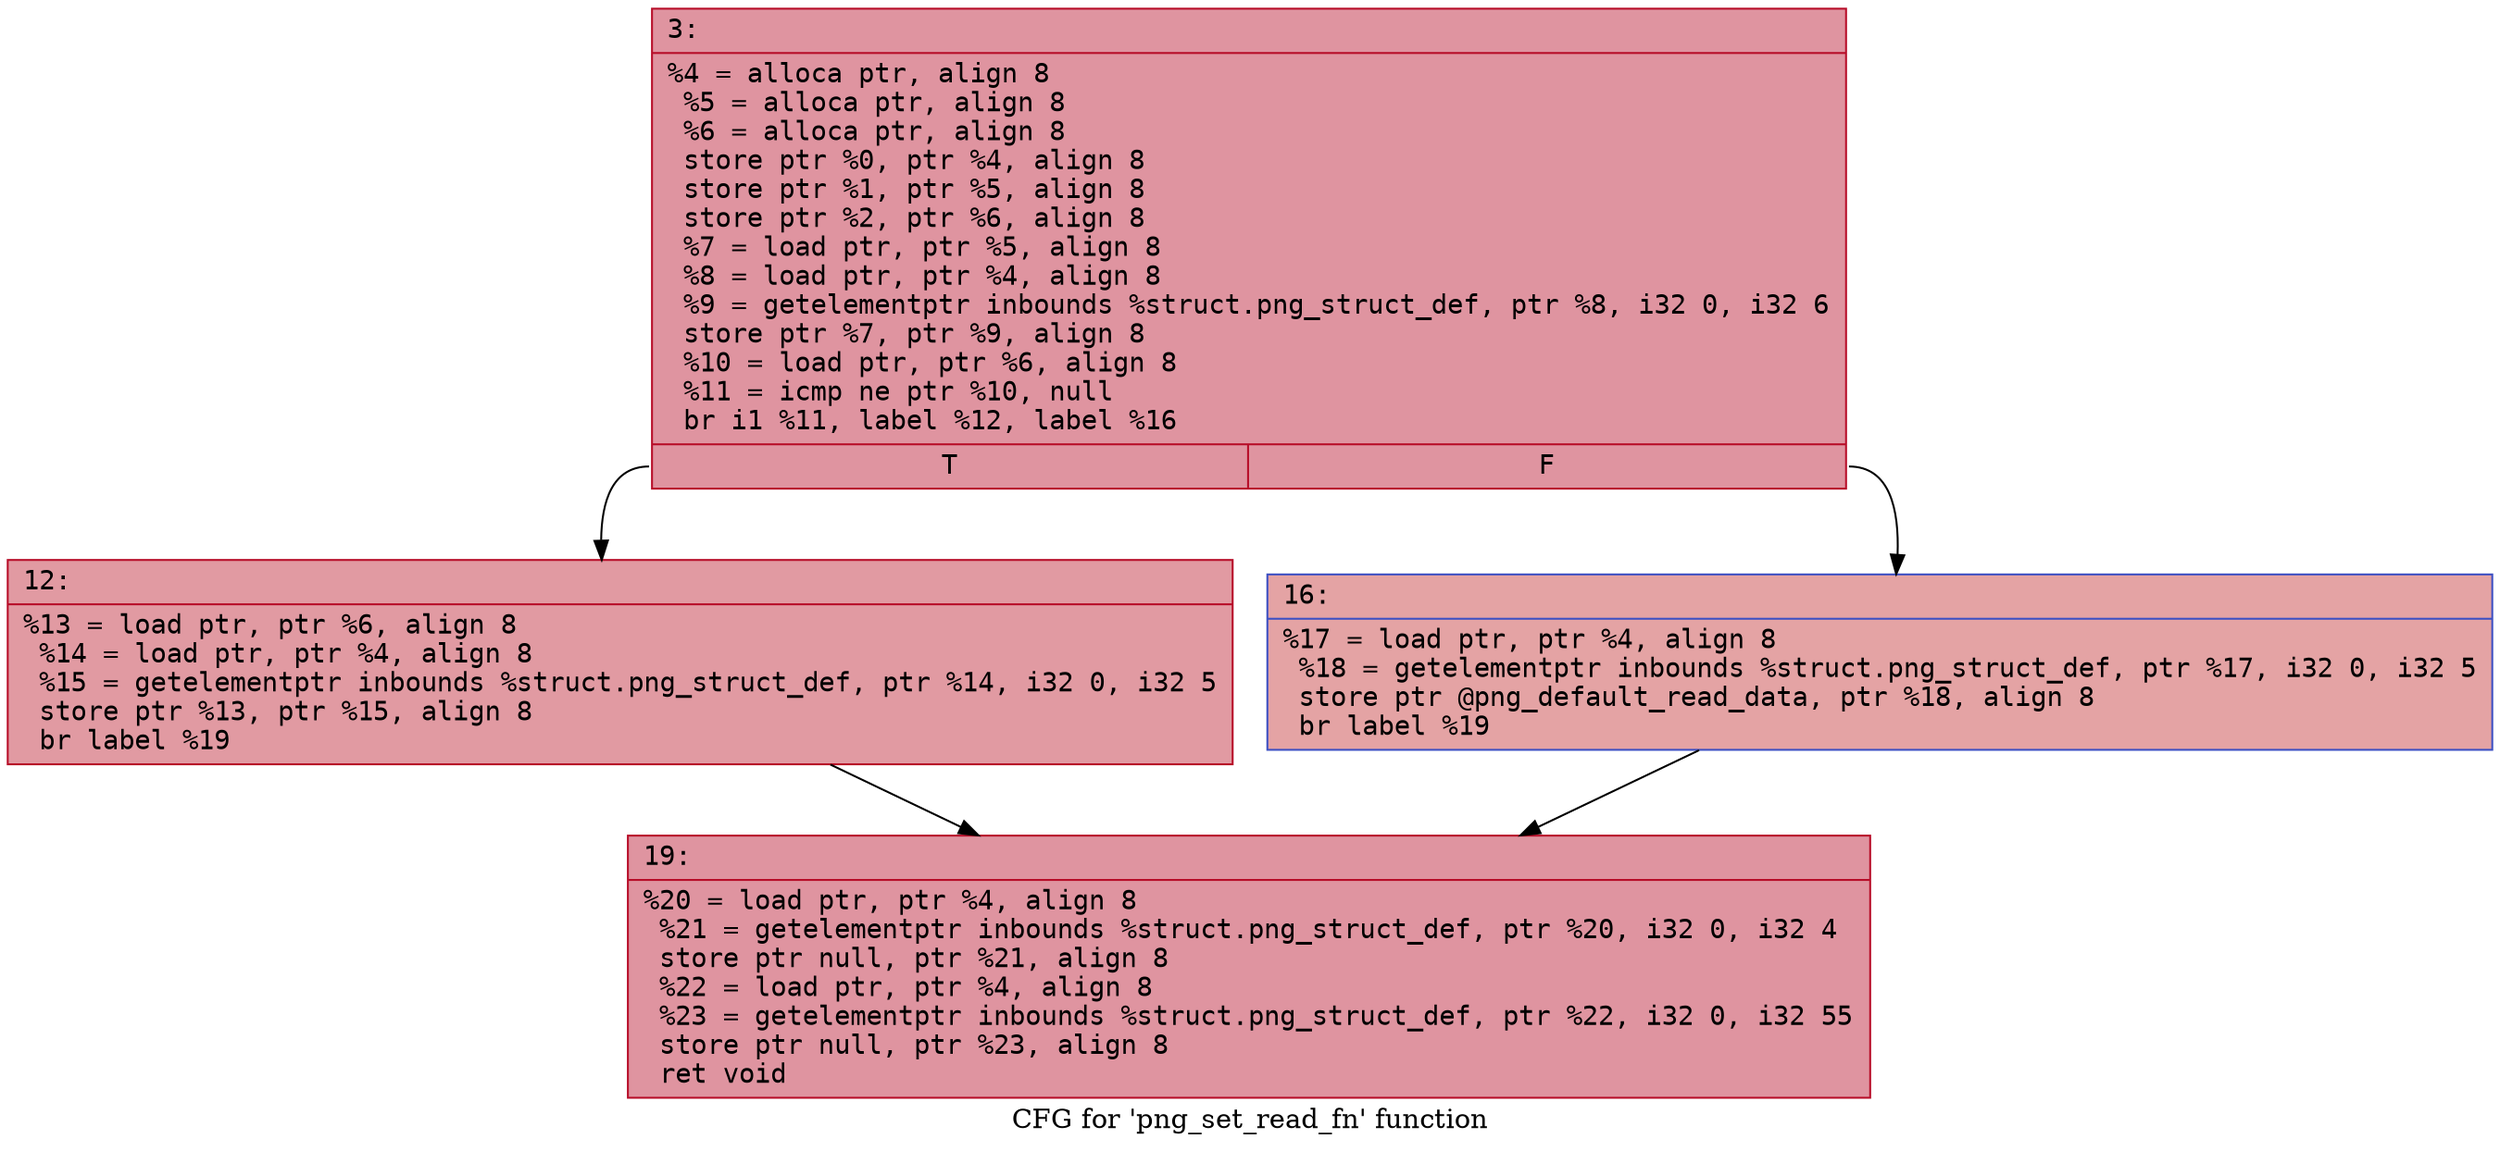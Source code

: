 digraph "CFG for 'png_set_read_fn' function" {
	label="CFG for 'png_set_read_fn' function";

	Node0x600002a7e080 [shape=record,color="#b70d28ff", style=filled, fillcolor="#b70d2870" fontname="Courier",label="{3:\l|  %4 = alloca ptr, align 8\l  %5 = alloca ptr, align 8\l  %6 = alloca ptr, align 8\l  store ptr %0, ptr %4, align 8\l  store ptr %1, ptr %5, align 8\l  store ptr %2, ptr %6, align 8\l  %7 = load ptr, ptr %5, align 8\l  %8 = load ptr, ptr %4, align 8\l  %9 = getelementptr inbounds %struct.png_struct_def, ptr %8, i32 0, i32 6\l  store ptr %7, ptr %9, align 8\l  %10 = load ptr, ptr %6, align 8\l  %11 = icmp ne ptr %10, null\l  br i1 %11, label %12, label %16\l|{<s0>T|<s1>F}}"];
	Node0x600002a7e080:s0 -> Node0x600002a7e0d0[tooltip="3 -> 12\nProbability 62.50%" ];
	Node0x600002a7e080:s1 -> Node0x600002a7e120[tooltip="3 -> 16\nProbability 37.50%" ];
	Node0x600002a7e0d0 [shape=record,color="#b70d28ff", style=filled, fillcolor="#bb1b2c70" fontname="Courier",label="{12:\l|  %13 = load ptr, ptr %6, align 8\l  %14 = load ptr, ptr %4, align 8\l  %15 = getelementptr inbounds %struct.png_struct_def, ptr %14, i32 0, i32 5\l  store ptr %13, ptr %15, align 8\l  br label %19\l}"];
	Node0x600002a7e0d0 -> Node0x600002a7e170[tooltip="12 -> 19\nProbability 100.00%" ];
	Node0x600002a7e120 [shape=record,color="#3d50c3ff", style=filled, fillcolor="#c32e3170" fontname="Courier",label="{16:\l|  %17 = load ptr, ptr %4, align 8\l  %18 = getelementptr inbounds %struct.png_struct_def, ptr %17, i32 0, i32 5\l  store ptr @png_default_read_data, ptr %18, align 8\l  br label %19\l}"];
	Node0x600002a7e120 -> Node0x600002a7e170[tooltip="16 -> 19\nProbability 100.00%" ];
	Node0x600002a7e170 [shape=record,color="#b70d28ff", style=filled, fillcolor="#b70d2870" fontname="Courier",label="{19:\l|  %20 = load ptr, ptr %4, align 8\l  %21 = getelementptr inbounds %struct.png_struct_def, ptr %20, i32 0, i32 4\l  store ptr null, ptr %21, align 8\l  %22 = load ptr, ptr %4, align 8\l  %23 = getelementptr inbounds %struct.png_struct_def, ptr %22, i32 0, i32 55\l  store ptr null, ptr %23, align 8\l  ret void\l}"];
}
